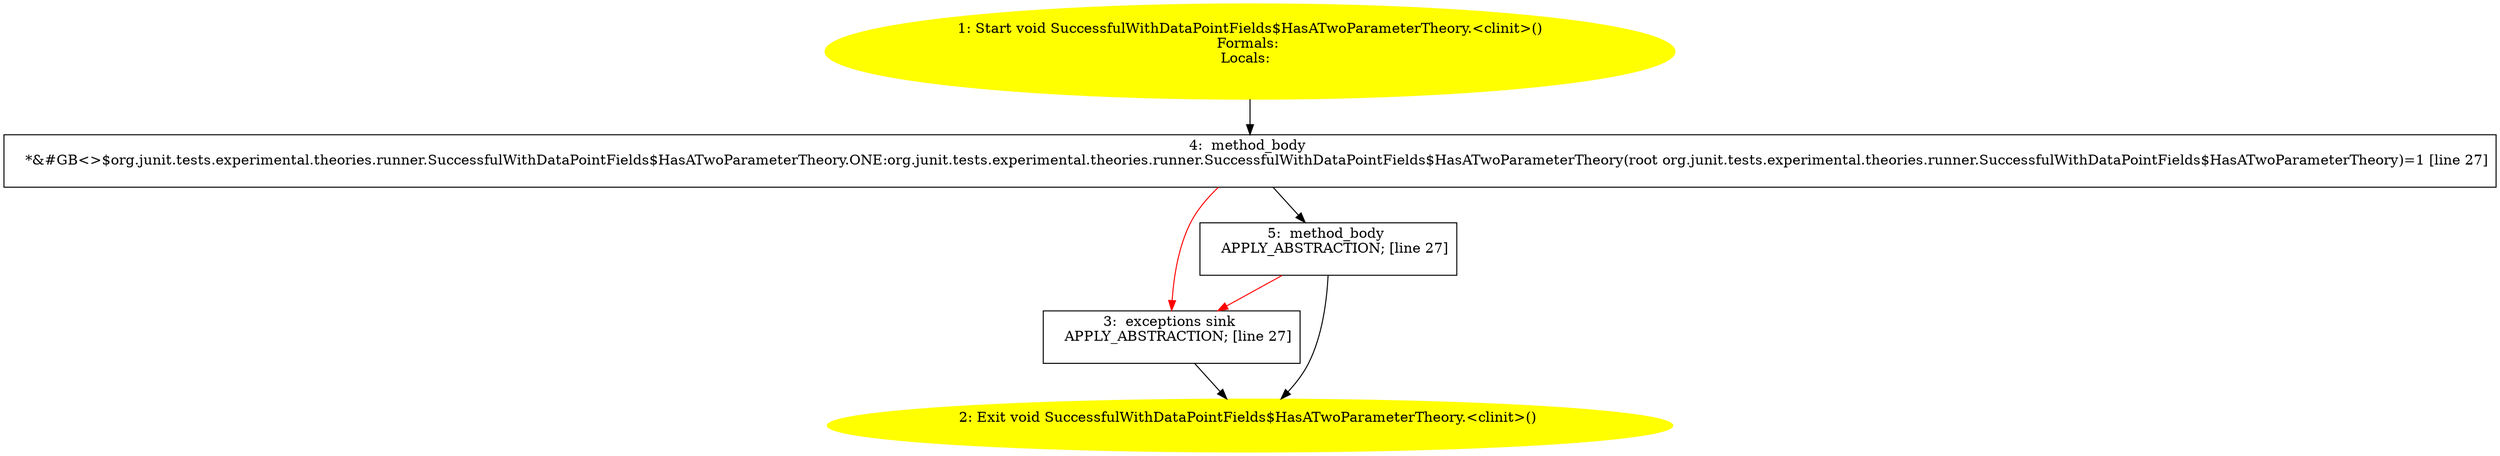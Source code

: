 /* @generated */
digraph cfg {
"org.junit.tests.experimental.theories.runner.SuccessfulWithDataPointFields$HasATwoParameterTheory.<c.3003564b0e72af3c117907e227f4f26b_1" [label="1: Start void SuccessfulWithDataPointFields$HasATwoParameterTheory.<clinit>()\nFormals: \nLocals:  \n  " color=yellow style=filled]
	

	 "org.junit.tests.experimental.theories.runner.SuccessfulWithDataPointFields$HasATwoParameterTheory.<c.3003564b0e72af3c117907e227f4f26b_1" -> "org.junit.tests.experimental.theories.runner.SuccessfulWithDataPointFields$HasATwoParameterTheory.<c.3003564b0e72af3c117907e227f4f26b_4" ;
"org.junit.tests.experimental.theories.runner.SuccessfulWithDataPointFields$HasATwoParameterTheory.<c.3003564b0e72af3c117907e227f4f26b_2" [label="2: Exit void SuccessfulWithDataPointFields$HasATwoParameterTheory.<clinit>() \n  " color=yellow style=filled]
	

"org.junit.tests.experimental.theories.runner.SuccessfulWithDataPointFields$HasATwoParameterTheory.<c.3003564b0e72af3c117907e227f4f26b_3" [label="3:  exceptions sink \n   APPLY_ABSTRACTION; [line 27]\n " shape="box"]
	

	 "org.junit.tests.experimental.theories.runner.SuccessfulWithDataPointFields$HasATwoParameterTheory.<c.3003564b0e72af3c117907e227f4f26b_3" -> "org.junit.tests.experimental.theories.runner.SuccessfulWithDataPointFields$HasATwoParameterTheory.<c.3003564b0e72af3c117907e227f4f26b_2" ;
"org.junit.tests.experimental.theories.runner.SuccessfulWithDataPointFields$HasATwoParameterTheory.<c.3003564b0e72af3c117907e227f4f26b_4" [label="4:  method_body \n   *&#GB<>$org.junit.tests.experimental.theories.runner.SuccessfulWithDataPointFields$HasATwoParameterTheory.ONE:org.junit.tests.experimental.theories.runner.SuccessfulWithDataPointFields$HasATwoParameterTheory(root org.junit.tests.experimental.theories.runner.SuccessfulWithDataPointFields$HasATwoParameterTheory)=1 [line 27]\n " shape="box"]
	

	 "org.junit.tests.experimental.theories.runner.SuccessfulWithDataPointFields$HasATwoParameterTheory.<c.3003564b0e72af3c117907e227f4f26b_4" -> "org.junit.tests.experimental.theories.runner.SuccessfulWithDataPointFields$HasATwoParameterTheory.<c.3003564b0e72af3c117907e227f4f26b_5" ;
	 "org.junit.tests.experimental.theories.runner.SuccessfulWithDataPointFields$HasATwoParameterTheory.<c.3003564b0e72af3c117907e227f4f26b_4" -> "org.junit.tests.experimental.theories.runner.SuccessfulWithDataPointFields$HasATwoParameterTheory.<c.3003564b0e72af3c117907e227f4f26b_3" [color="red" ];
"org.junit.tests.experimental.theories.runner.SuccessfulWithDataPointFields$HasATwoParameterTheory.<c.3003564b0e72af3c117907e227f4f26b_5" [label="5:  method_body \n   APPLY_ABSTRACTION; [line 27]\n " shape="box"]
	

	 "org.junit.tests.experimental.theories.runner.SuccessfulWithDataPointFields$HasATwoParameterTheory.<c.3003564b0e72af3c117907e227f4f26b_5" -> "org.junit.tests.experimental.theories.runner.SuccessfulWithDataPointFields$HasATwoParameterTheory.<c.3003564b0e72af3c117907e227f4f26b_2" ;
	 "org.junit.tests.experimental.theories.runner.SuccessfulWithDataPointFields$HasATwoParameterTheory.<c.3003564b0e72af3c117907e227f4f26b_5" -> "org.junit.tests.experimental.theories.runner.SuccessfulWithDataPointFields$HasATwoParameterTheory.<c.3003564b0e72af3c117907e227f4f26b_3" [color="red" ];
}
